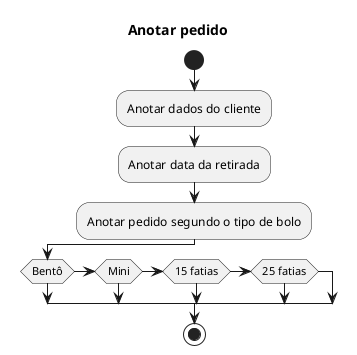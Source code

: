 @startuml createOrder
title "Anotar pedido"
start
:Anotar dados do cliente;
:Anotar data da retirada;
:Anotar pedido segundo o tipo de bolo;
if (Bentô) then
elseif (Mini) then
elseif (15 fatias) then
elseif (25 fatias) then
endif
stop
@enduml